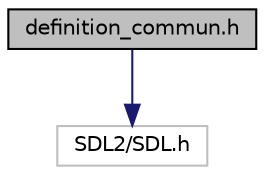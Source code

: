 digraph "definition_commun.h"
{
 // LATEX_PDF_SIZE
  edge [fontname="Helvetica",fontsize="10",labelfontname="Helvetica",labelfontsize="10"];
  node [fontname="Helvetica",fontsize="10",shape=record];
  Node1 [label="definition_commun.h",height=0.2,width=0.4,color="black", fillcolor="grey75", style="filled", fontcolor="black",tooltip="Contient toutes les définitions communes à tout les fichiers."];
  Node1 -> Node2 [color="midnightblue",fontsize="10",style="solid",fontname="Helvetica"];
  Node2 [label="SDL2/SDL.h",height=0.2,width=0.4,color="grey75", fillcolor="white", style="filled",tooltip=" "];
}

